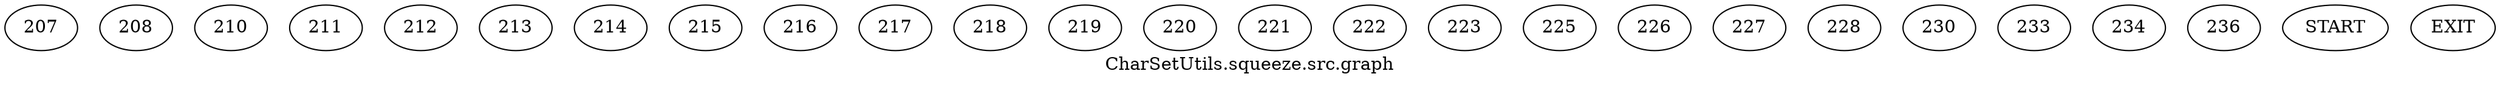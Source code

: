 /* --------------------------------------------------- */
/* Generated by Dr. Garbage Control Flow Graph Factory */
/* http://www.drgarbage.com                            */
/* Version: 4.5.0.201508311741                         */
/* Retrieved on: 2020-01-06 14:22:11.510               */
/* --------------------------------------------------- */
digraph "CharSetUtils.squeeze.src.graph" {
 graph [label="CharSetUtils.squeeze.src.graph"];
 2 [label="207" ]
 3 [label="208" ]
 4 [label="210" ]
 5 [label="211" ]
 6 [label="212" ]
 7 [label="213" ]
 8 [label="214" ]
 9 [label="215" ]
 10 [label="216" ]
 11 [label="217" ]
 12 [label="218" ]
 13 [label="219" ]
 14 [label="220" ]
 15 [label="221" ]
 16 [label="222" ]
 17 [label="223" ]
 18 [label="225" ]
 19 [label="226" ]
 20 [label="227" ]
 21 [label="228" ]
 22 [label="230" ]
 23 [label="233" ]
 24 [label="234" ]
 25 [label="236" ]
 26 [label="START" ]
 27 [label="EXIT" ]
 26  2
 2  3
 2  4
 4  5
 5  6
 6  7
 7  8
 8  9
 9  10
 10  11
 11  12
 12  13
 17  13
 21  13
 24  13
 13  14
 14  15
 15  16
 16  17
 16  18
 18  19
 19  20
 20  21
 19  22
 15  23
 18  23
 22  23
 23  24
 13  25
 3  27
 25  27
}
